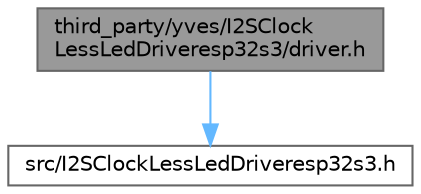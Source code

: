 digraph "third_party/yves/I2SClockLessLedDriveresp32s3/driver.h"
{
 // INTERACTIVE_SVG=YES
 // LATEX_PDF_SIZE
  bgcolor="transparent";
  edge [fontname=Helvetica,fontsize=10,labelfontname=Helvetica,labelfontsize=10];
  node [fontname=Helvetica,fontsize=10,shape=box,height=0.2,width=0.4];
  Node1 [id="Node000001",label="third_party/yves/I2SClock\lLessLedDriveresp32s3/driver.h",height=0.2,width=0.4,color="gray40", fillcolor="grey60", style="filled", fontcolor="black",tooltip=" "];
  Node1 -> Node2 [id="edge1_Node000001_Node000002",color="steelblue1",style="solid",tooltip=" "];
  Node2 [id="Node000002",label="src/I2SClockLessLedDriveresp32s3.h",height=0.2,width=0.4,color="grey40", fillcolor="white", style="filled",URL="$d7/dc6/_i2_s_clock_less_led_driveresp32s3_8h.html",tooltip=" "];
}
